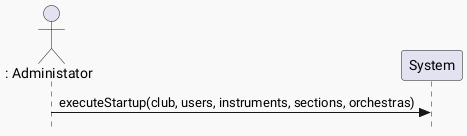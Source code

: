 @startuml execute startup
skinparam style strictuml
skinparam backgroundColor #FAF9F9
skinparam DefaultFontName Roboto

actor ": Administator" as admin
participant System as system

admin -> system: executeStartup(club, users, instruments, sections, orchestras)
@enduml

